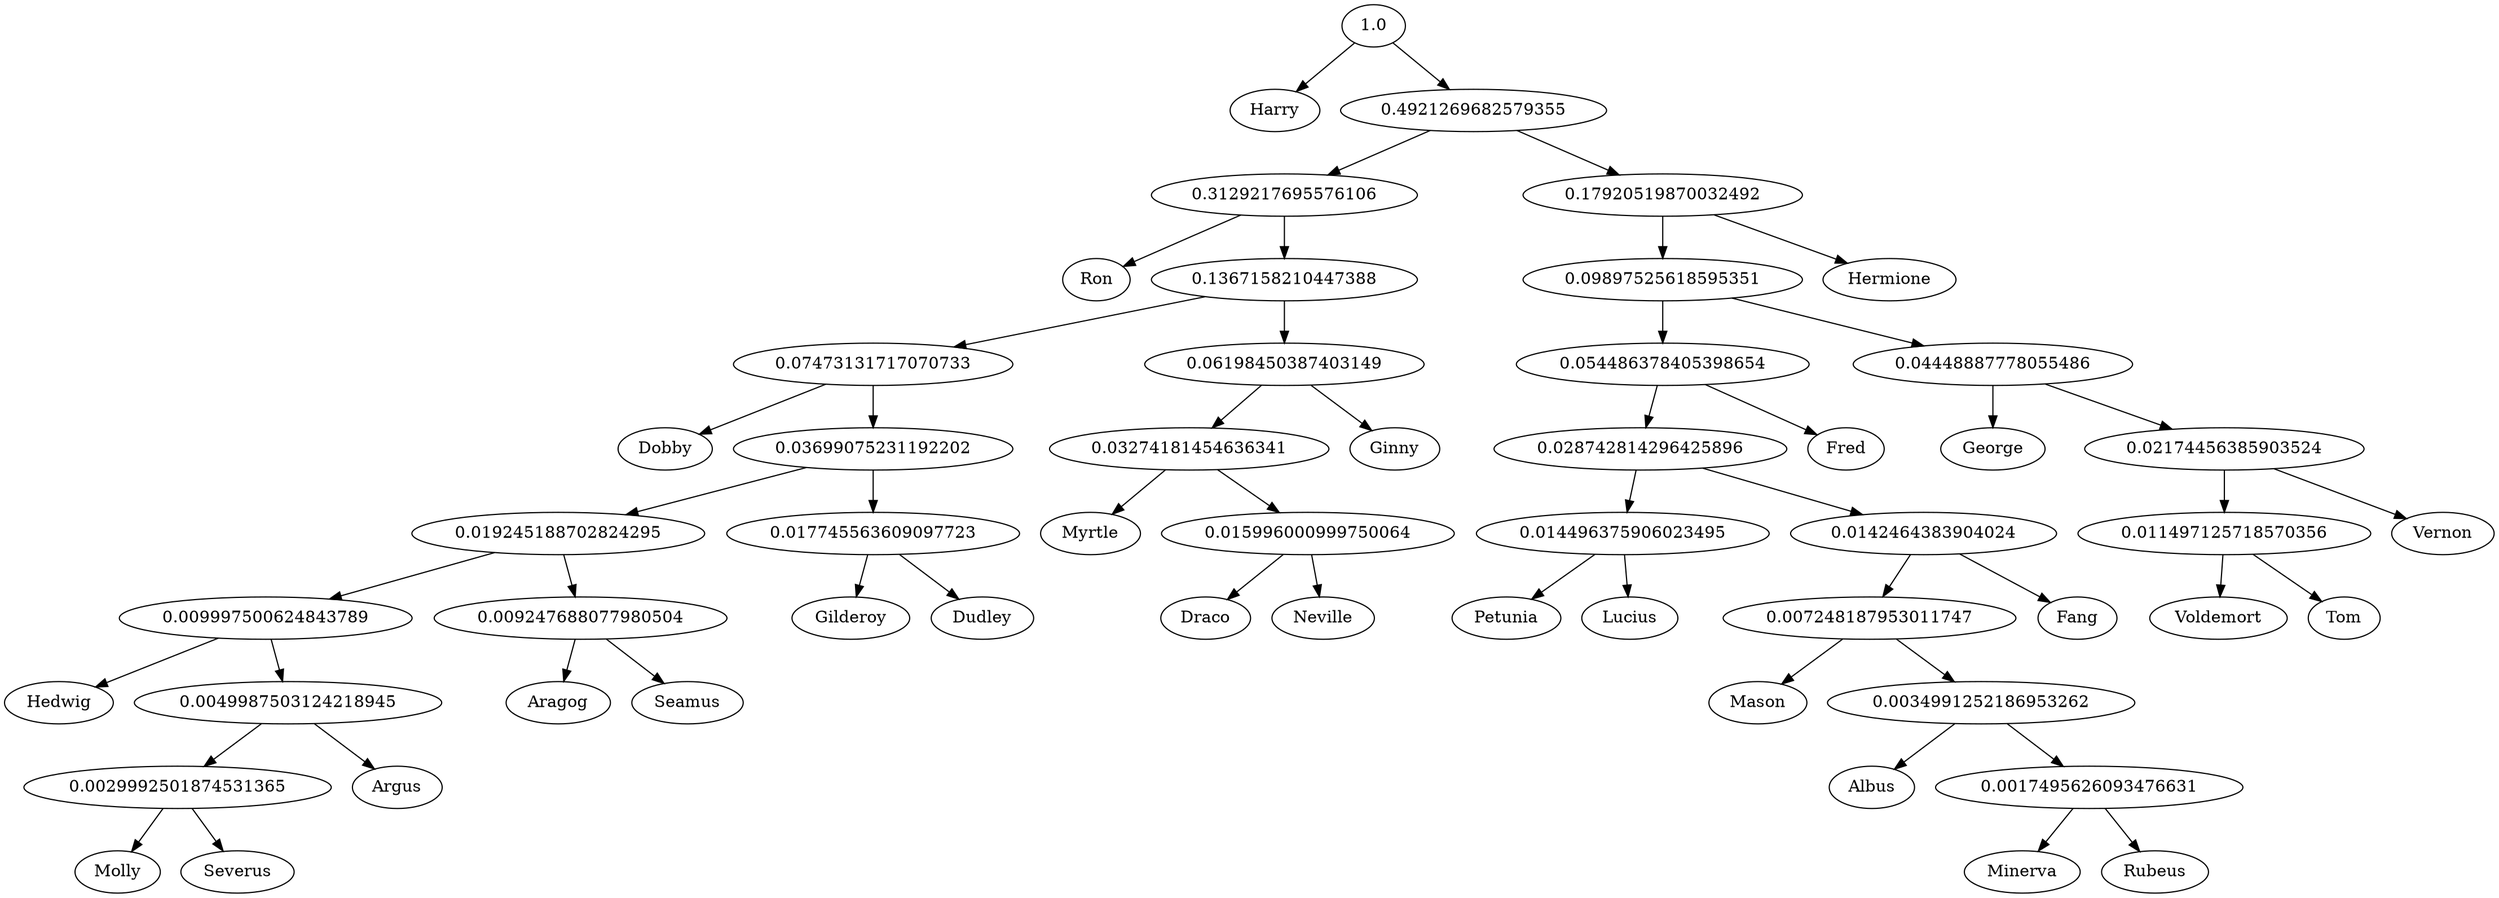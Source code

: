 strict digraph  {
"1.0";
Harry;
"0.4921269682579355";
"0.3129217695576106";
Ron;
"0.1367158210447388";
"0.07473131717070733";
Dobby;
"0.03699075231192202";
"0.019245188702824295";
"0.009997500624843789";
Hedwig;
"0.0049987503124218945";
"0.0029992501874531365";
Molly;
Severus;
Argus;
"0.009247688077980504";
Aragog;
Seamus;
"0.017745563609097723";
Gilderoy;
Dudley;
"0.06198450387403149";
"0.03274181454636341";
Myrtle;
"0.015996000999750064";
Draco;
Neville;
Ginny;
"0.17920519870032492";
"0.09897525618595351";
"0.054486378405398654";
"0.028742814296425896";
"0.014496375906023495";
Petunia;
Lucius;
"0.0142464383904024";
"0.007248187953011747";
Mason;
"0.0034991252186953262";
Albus;
"0.0017495626093476631";
Minerva;
Rubeus;
Fang;
Fred;
"0.04448887778055486";
George;
"0.02174456385903524";
"0.011497125718570356";
Voldemort;
Tom;
Vernon;
Hermione;
"1.0" -> Harry;
"1.0" -> "0.4921269682579355";
"0.4921269682579355" -> "0.3129217695576106";
"0.4921269682579355" -> "0.17920519870032492";
"0.3129217695576106" -> Ron;
"0.3129217695576106" -> "0.1367158210447388";
"0.1367158210447388" -> "0.07473131717070733";
"0.1367158210447388" -> "0.06198450387403149";
"0.07473131717070733" -> Dobby;
"0.07473131717070733" -> "0.03699075231192202";
"0.03699075231192202" -> "0.019245188702824295";
"0.03699075231192202" -> "0.017745563609097723";
"0.019245188702824295" -> "0.009997500624843789";
"0.019245188702824295" -> "0.009247688077980504";
"0.009997500624843789" -> Hedwig;
"0.009997500624843789" -> "0.0049987503124218945";
"0.0049987503124218945" -> "0.0029992501874531365";
"0.0049987503124218945" -> Argus;
"0.0029992501874531365" -> Molly;
"0.0029992501874531365" -> Severus;
"0.009247688077980504" -> Aragog;
"0.009247688077980504" -> Seamus;
"0.017745563609097723" -> Gilderoy;
"0.017745563609097723" -> Dudley;
"0.06198450387403149" -> "0.03274181454636341";
"0.06198450387403149" -> Ginny;
"0.03274181454636341" -> Myrtle;
"0.03274181454636341" -> "0.015996000999750064";
"0.015996000999750064" -> Draco;
"0.015996000999750064" -> Neville;
"0.17920519870032492" -> "0.09897525618595351";
"0.17920519870032492" -> Hermione;
"0.09897525618595351" -> "0.054486378405398654";
"0.09897525618595351" -> "0.04448887778055486";
"0.054486378405398654" -> "0.028742814296425896";
"0.054486378405398654" -> Fred;
"0.028742814296425896" -> "0.014496375906023495";
"0.028742814296425896" -> "0.0142464383904024";
"0.014496375906023495" -> Petunia;
"0.014496375906023495" -> Lucius;
"0.0142464383904024" -> "0.007248187953011747";
"0.0142464383904024" -> Fang;
"0.007248187953011747" -> Mason;
"0.007248187953011747" -> "0.0034991252186953262";
"0.0034991252186953262" -> Albus;
"0.0034991252186953262" -> "0.0017495626093476631";
"0.0017495626093476631" -> Minerva;
"0.0017495626093476631" -> Rubeus;
"0.04448887778055486" -> George;
"0.04448887778055486" -> "0.02174456385903524";
"0.02174456385903524" -> "0.011497125718570356";
"0.02174456385903524" -> Vernon;
"0.011497125718570356" -> Voldemort;
"0.011497125718570356" -> Tom;
}
